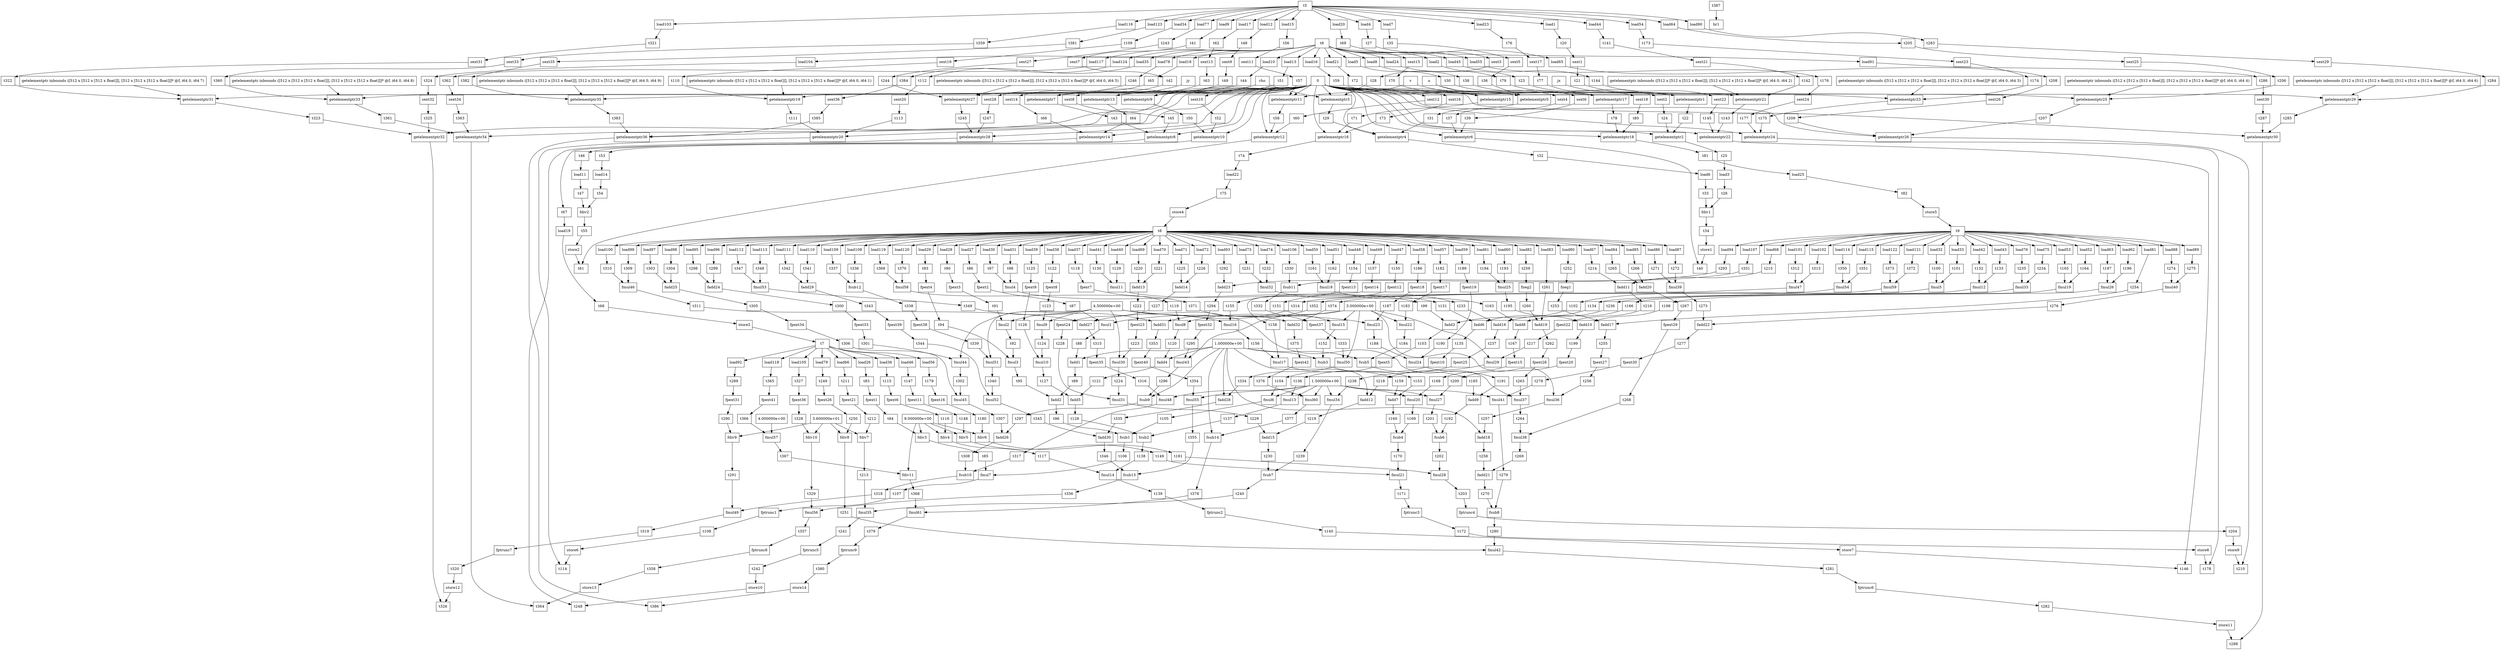 digraph G {
	Vertex1[shape=record, label="0"];
	Vertex2[shape=record, label="1.000000e+00"];
	Vertex3[shape=record, label="1.500000e+00"];
	Vertex4[shape=record, label="3.000000e+00"];
	Vertex5[shape=record, label="3.600000e+01"];
	Vertex6[shape=record, label="4.000000e+00"];
	Vertex7[shape=record, label="4.500000e+00"];
	Vertex8[shape=record, label="9.000000e+00"];
	Vertex9[shape=record, label="br1"];
	Vertex10[shape=record, label="fadd1"];
	Vertex11[shape=record, label="fadd10"];
	Vertex12[shape=record, label="fadd11"];
	Vertex13[shape=record, label="fadd12"];
	Vertex14[shape=record, label="fadd13"];
	Vertex15[shape=record, label="fadd14"];
	Vertex16[shape=record, label="fadd15"];
	Vertex17[shape=record, label="fadd16"];
	Vertex18[shape=record, label="fadd17"];
	Vertex19[shape=record, label="fadd18"];
	Vertex20[shape=record, label="fadd19"];
	Vertex21[shape=record, label="fadd2"];
	Vertex22[shape=record, label="fadd20"];
	Vertex23[shape=record, label="fadd21"];
	Vertex24[shape=record, label="fadd22"];
	Vertex25[shape=record, label="fadd23"];
	Vertex26[shape=record, label="fadd24"];
	Vertex27[shape=record, label="fadd25"];
	Vertex28[shape=record, label="fadd26"];
	Vertex29[shape=record, label="fadd27"];
	Vertex30[shape=record, label="fadd28"];
	Vertex31[shape=record, label="fadd29"];
	Vertex32[shape=record, label="fadd3"];
	Vertex33[shape=record, label="fadd30"];
	Vertex34[shape=record, label="fadd31"];
	Vertex35[shape=record, label="fadd32"];
	Vertex36[shape=record, label="fadd4"];
	Vertex37[shape=record, label="fadd5"];
	Vertex38[shape=record, label="fadd6"];
	Vertex39[shape=record, label="fadd7"];
	Vertex40[shape=record, label="fadd8"];
	Vertex41[shape=record, label="fadd9"];
	Vertex42[shape=record, label="fdiv1"];
	Vertex43[shape=record, label="fdiv10"];
	Vertex44[shape=record, label="fdiv11"];
	Vertex45[shape=record, label="fdiv2"];
	Vertex46[shape=record, label="fdiv3"];
	Vertex47[shape=record, label="fdiv4"];
	Vertex48[shape=record, label="fdiv5"];
	Vertex49[shape=record, label="fdiv6"];
	Vertex50[shape=record, label="fdiv7"];
	Vertex51[shape=record, label="fdiv8"];
	Vertex52[shape=record, label="fdiv9"];
	Vertex53[shape=record, label="fmul1"];
	Vertex54[shape=record, label="fmul10"];
	Vertex55[shape=record, label="fmul11"];
	Vertex56[shape=record, label="fmul12"];
	Vertex57[shape=record, label="fmul13"];
	Vertex58[shape=record, label="fmul14"];
	Vertex59[shape=record, label="fmul15"];
	Vertex60[shape=record, label="fmul16"];
	Vertex61[shape=record, label="fmul17"];
	Vertex62[shape=record, label="fmul18"];
	Vertex63[shape=record, label="fmul19"];
	Vertex64[shape=record, label="fmul2"];
	Vertex65[shape=record, label="fmul20"];
	Vertex66[shape=record, label="fmul21"];
	Vertex67[shape=record, label="fmul22"];
	Vertex68[shape=record, label="fmul23"];
	Vertex69[shape=record, label="fmul24"];
	Vertex70[shape=record, label="fmul25"];
	Vertex71[shape=record, label="fmul26"];
	Vertex72[shape=record, label="fmul27"];
	Vertex73[shape=record, label="fmul28"];
	Vertex74[shape=record, label="fmul29"];
	Vertex75[shape=record, label="fmul3"];
	Vertex76[shape=record, label="fmul30"];
	Vertex77[shape=record, label="fmul31"];
	Vertex78[shape=record, label="fmul32"];
	Vertex79[shape=record, label="fmul33"];
	Vertex80[shape=record, label="fmul34"];
	Vertex81[shape=record, label="fmul35"];
	Vertex82[shape=record, label="fmul36"];
	Vertex83[shape=record, label="fmul37"];
	Vertex84[shape=record, label="fmul38"];
	Vertex85[shape=record, label="fmul39"];
	Vertex86[shape=record, label="fmul4"];
	Vertex87[shape=record, label="fmul40"];
	Vertex88[shape=record, label="fmul41"];
	Vertex89[shape=record, label="fmul42"];
	Vertex90[shape=record, label="fmul43"];
	Vertex91[shape=record, label="fmul44"];
	Vertex92[shape=record, label="fmul45"];
	Vertex93[shape=record, label="fmul46"];
	Vertex94[shape=record, label="fmul47"];
	Vertex95[shape=record, label="fmul48"];
	Vertex96[shape=record, label="fmul49"];
	Vertex97[shape=record, label="fmul5"];
	Vertex98[shape=record, label="fmul50"];
	Vertex99[shape=record, label="fmul51"];
	Vertex100[shape=record, label="fmul52"];
	Vertex101[shape=record, label="fmul53"];
	Vertex102[shape=record, label="fmul54"];
	Vertex103[shape=record, label="fmul55"];
	Vertex104[shape=record, label="fmul56"];
	Vertex105[shape=record, label="fmul57"];
	Vertex106[shape=record, label="fmul58"];
	Vertex107[shape=record, label="fmul59"];
	Vertex108[shape=record, label="fmul6"];
	Vertex109[shape=record, label="fmul60"];
	Vertex110[shape=record, label="fmul61"];
	Vertex111[shape=record, label="fmul7"];
	Vertex112[shape=record, label="fmul8"];
	Vertex113[shape=record, label="fmul9"];
	Vertex114[shape=record, label="fneg1"];
	Vertex115[shape=record, label="fneg2"];
	Vertex116[shape=record, label="fpext1"];
	Vertex117[shape=record, label="fpext10"];
	Vertex118[shape=record, label="fpext11"];
	Vertex119[shape=record, label="fpext12"];
	Vertex120[shape=record, label="fpext13"];
	Vertex121[shape=record, label="fpext14"];
	Vertex122[shape=record, label="fpext15"];
	Vertex123[shape=record, label="fpext16"];
	Vertex124[shape=record, label="fpext17"];
	Vertex125[shape=record, label="fpext18"];
	Vertex126[shape=record, label="fpext19"];
	Vertex127[shape=record, label="fpext2"];
	Vertex128[shape=record, label="fpext20"];
	Vertex129[shape=record, label="fpext21"];
	Vertex130[shape=record, label="fpext22"];
	Vertex131[shape=record, label="fpext23"];
	Vertex132[shape=record, label="fpext24"];
	Vertex133[shape=record, label="fpext25"];
	Vertex134[shape=record, label="fpext26"];
	Vertex135[shape=record, label="fpext27"];
	Vertex136[shape=record, label="fpext28"];
	Vertex137[shape=record, label="fpext29"];
	Vertex138[shape=record, label="fpext3"];
	Vertex139[shape=record, label="fpext30"];
	Vertex140[shape=record, label="fpext31"];
	Vertex141[shape=record, label="fpext32"];
	Vertex142[shape=record, label="fpext33"];
	Vertex143[shape=record, label="fpext34"];
	Vertex144[shape=record, label="fpext35"];
	Vertex145[shape=record, label="fpext36"];
	Vertex146[shape=record, label="fpext37"];
	Vertex147[shape=record, label="fpext38"];
	Vertex148[shape=record, label="fpext39"];
	Vertex149[shape=record, label="fpext4"];
	Vertex150[shape=record, label="fpext40"];
	Vertex151[shape=record, label="fpext41"];
	Vertex152[shape=record, label="fpext42"];
	Vertex153[shape=record, label="fpext5"];
	Vertex154[shape=record, label="fpext6"];
	Vertex155[shape=record, label="fpext7"];
	Vertex156[shape=record, label="fpext8"];
	Vertex157[shape=record, label="fpext9"];
	Vertex158[shape=record, label="fptrunc1"];
	Vertex159[shape=record, label="fptrunc2"];
	Vertex160[shape=record, label="fptrunc3"];
	Vertex161[shape=record, label="fptrunc4"];
	Vertex162[shape=record, label="fptrunc5"];
	Vertex163[shape=record, label="fptrunc6"];
	Vertex164[shape=record, label="fptrunc7"];
	Vertex165[shape=record, label="fptrunc8"];
	Vertex166[shape=record, label="fptrunc9"];
	Vertex167[shape=record, label="fsub1"];
	Vertex168[shape=record, label="fsub10"];
	Vertex169[shape=record, label="fsub11"];
	Vertex170[shape=record, label="fsub12"];
	Vertex171[shape=record, label="fsub13"];
	Vertex172[shape=record, label="fsub14"];
	Vertex173[shape=record, label="fsub2"];
	Vertex174[shape=record, label="fsub3"];
	Vertex175[shape=record, label="fsub4"];
	Vertex176[shape=record, label="fsub5"];
	Vertex177[shape=record, label="fsub6"];
	Vertex178[shape=record, label="fsub7"];
	Vertex179[shape=record, label="fsub8"];
	Vertex180[shape=record, label="fsub9"];
	Vertex181[shape=record, label="getelementptr inbounds ([512 x [512 x [512 x float]]], [512 x [512 x [512 x float]]]* @f, i64 0, i64 1)"];
	Vertex182[shape=record, label="getelementptr inbounds ([512 x [512 x [512 x float]]], [512 x [512 x [512 x float]]]* @f, i64 0, i64 2)"];
	Vertex183[shape=record, label="getelementptr inbounds ([512 x [512 x [512 x float]]], [512 x [512 x [512 x float]]]* @f, i64 0, i64 3)"];
	Vertex184[shape=record, label="getelementptr inbounds ([512 x [512 x [512 x float]]], [512 x [512 x [512 x float]]]* @f, i64 0, i64 4)"];
	Vertex185[shape=record, label="getelementptr inbounds ([512 x [512 x [512 x float]]], [512 x [512 x [512 x float]]]* @f, i64 0, i64 5)"];
	Vertex186[shape=record, label="getelementptr inbounds ([512 x [512 x [512 x float]]], [512 x [512 x [512 x float]]]* @f, i64 0, i64 6)"];
	Vertex187[shape=record, label="getelementptr inbounds ([512 x [512 x [512 x float]]], [512 x [512 x [512 x float]]]* @f, i64 0, i64 7)"];
	Vertex188[shape=record, label="getelementptr inbounds ([512 x [512 x [512 x float]]], [512 x [512 x [512 x float]]]* @f, i64 0, i64 8)"];
	Vertex189[shape=record, label="getelementptr inbounds ([512 x [512 x [512 x float]]], [512 x [512 x [512 x float]]]* @f, i64 0, i64 9)"];
	Vertex190[shape=record, label="getelementptr1"];
	Vertex191[shape=record, label="getelementptr10"];
	Vertex192[shape=record, label="getelementptr11"];
	Vertex193[shape=record, label="getelementptr12"];
	Vertex194[shape=record, label="getelementptr13"];
	Vertex195[shape=record, label="getelementptr14"];
	Vertex196[shape=record, label="getelementptr15"];
	Vertex197[shape=record, label="getelementptr16"];
	Vertex198[shape=record, label="getelementptr17"];
	Vertex199[shape=record, label="getelementptr18"];
	Vertex200[shape=record, label="getelementptr19"];
	Vertex201[shape=record, label="getelementptr2"];
	Vertex202[shape=record, label="getelementptr20"];
	Vertex203[shape=record, label="getelementptr21"];
	Vertex204[shape=record, label="getelementptr22"];
	Vertex205[shape=record, label="getelementptr23"];
	Vertex206[shape=record, label="getelementptr24"];
	Vertex207[shape=record, label="getelementptr25"];
	Vertex208[shape=record, label="getelementptr26"];
	Vertex209[shape=record, label="getelementptr27"];
	Vertex210[shape=record, label="getelementptr28"];
	Vertex211[shape=record, label="getelementptr29"];
	Vertex212[shape=record, label="getelementptr3"];
	Vertex213[shape=record, label="getelementptr30"];
	Vertex214[shape=record, label="getelementptr31"];
	Vertex215[shape=record, label="getelementptr32"];
	Vertex216[shape=record, label="getelementptr33"];
	Vertex217[shape=record, label="getelementptr34"];
	Vertex218[shape=record, label="getelementptr35"];
	Vertex219[shape=record, label="getelementptr36"];
	Vertex220[shape=record, label="getelementptr4"];
	Vertex221[shape=record, label="getelementptr5"];
	Vertex222[shape=record, label="getelementptr6"];
	Vertex223[shape=record, label="getelementptr7"];
	Vertex224[shape=record, label="getelementptr8"];
	Vertex225[shape=record, label="getelementptr9"];
	Vertex226[shape=record, label="jx"];
	Vertex227[shape=record, label="jy"];
	Vertex228[shape=record, label="load1"];
	Vertex229[shape=record, label="load10"];
	Vertex230[shape=record, label="load100"];
	Vertex231[shape=record, label="load101"];
	Vertex232[shape=record, label="load102"];
	Vertex233[shape=record, label="load103"];
	Vertex234[shape=record, label="load104"];
	Vertex235[shape=record, label="load105"];
	Vertex236[shape=record, label="load106"];
	Vertex237[shape=record, label="load107"];
	Vertex238[shape=record, label="load108"];
	Vertex239[shape=record, label="load109"];
	Vertex240[shape=record, label="load11"];
	Vertex241[shape=record, label="load110"];
	Vertex242[shape=record, label="load111"];
	Vertex243[shape=record, label="load112"];
	Vertex244[shape=record, label="load113"];
	Vertex245[shape=record, label="load114"];
	Vertex246[shape=record, label="load115"];
	Vertex247[shape=record, label="load116"];
	Vertex248[shape=record, label="load117"];
	Vertex249[shape=record, label="load118"];
	Vertex250[shape=record, label="load119"];
	Vertex251[shape=record, label="load12"];
	Vertex252[shape=record, label="load120"];
	Vertex253[shape=record, label="load121"];
	Vertex254[shape=record, label="load122"];
	Vertex255[shape=record, label="load123"];
	Vertex256[shape=record, label="load124"];
	Vertex257[shape=record, label="load13"];
	Vertex258[shape=record, label="load14"];
	Vertex259[shape=record, label="load15"];
	Vertex260[shape=record, label="load16"];
	Vertex261[shape=record, label="load17"];
	Vertex262[shape=record, label="load18"];
	Vertex263[shape=record, label="load19"];
	Vertex264[shape=record, label="load2"];
	Vertex265[shape=record, label="load20"];
	Vertex266[shape=record, label="load21"];
	Vertex267[shape=record, label="load22"];
	Vertex268[shape=record, label="load23"];
	Vertex269[shape=record, label="load24"];
	Vertex270[shape=record, label="load25"];
	Vertex271[shape=record, label="load26"];
	Vertex272[shape=record, label="load27"];
	Vertex273[shape=record, label="load28"];
	Vertex274[shape=record, label="load29"];
	Vertex275[shape=record, label="load3"];
	Vertex276[shape=record, label="load30"];
	Vertex277[shape=record, label="load31"];
	Vertex278[shape=record, label="load32"];
	Vertex279[shape=record, label="load33"];
	Vertex280[shape=record, label="load34"];
	Vertex281[shape=record, label="load35"];
	Vertex282[shape=record, label="load36"];
	Vertex283[shape=record, label="load37"];
	Vertex284[shape=record, label="load38"];
	Vertex285[shape=record, label="load39"];
	Vertex286[shape=record, label="load4"];
	Vertex287[shape=record, label="load40"];
	Vertex288[shape=record, label="load41"];
	Vertex289[shape=record, label="load42"];
	Vertex290[shape=record, label="load43"];
	Vertex291[shape=record, label="load44"];
	Vertex292[shape=record, label="load45"];
	Vertex293[shape=record, label="load46"];
	Vertex294[shape=record, label="load47"];
	Vertex295[shape=record, label="load48"];
	Vertex296[shape=record, label="load49"];
	Vertex297[shape=record, label="load5"];
	Vertex298[shape=record, label="load50"];
	Vertex299[shape=record, label="load51"];
	Vertex300[shape=record, label="load52"];
	Vertex301[shape=record, label="load53"];
	Vertex302[shape=record, label="load54"];
	Vertex303[shape=record, label="load55"];
	Vertex304[shape=record, label="load56"];
	Vertex305[shape=record, label="load57"];
	Vertex306[shape=record, label="load58"];
	Vertex307[shape=record, label="load59"];
	Vertex308[shape=record, label="load6"];
	Vertex309[shape=record, label="load60"];
	Vertex310[shape=record, label="load61"];
	Vertex311[shape=record, label="load62"];
	Vertex312[shape=record, label="load63"];
	Vertex313[shape=record, label="load64"];
	Vertex314[shape=record, label="load65"];
	Vertex315[shape=record, label="load66"];
	Vertex316[shape=record, label="load67"];
	Vertex317[shape=record, label="load68"];
	Vertex318[shape=record, label="load69"];
	Vertex319[shape=record, label="load7"];
	Vertex320[shape=record, label="load70"];
	Vertex321[shape=record, label="load71"];
	Vertex322[shape=record, label="load72"];
	Vertex323[shape=record, label="load73"];
	Vertex324[shape=record, label="load74"];
	Vertex325[shape=record, label="load75"];
	Vertex326[shape=record, label="load76"];
	Vertex327[shape=record, label="load77"];
	Vertex328[shape=record, label="load78"];
	Vertex329[shape=record, label="load79"];
	Vertex330[shape=record, label="load8"];
	Vertex331[shape=record, label="load80"];
	Vertex332[shape=record, label="load81"];
	Vertex333[shape=record, label="load82"];
	Vertex334[shape=record, label="load83"];
	Vertex335[shape=record, label="load84"];
	Vertex336[shape=record, label="load85"];
	Vertex337[shape=record, label="load86"];
	Vertex338[shape=record, label="load87"];
	Vertex339[shape=record, label="load88"];
	Vertex340[shape=record, label="load89"];
	Vertex341[shape=record, label="load9"];
	Vertex342[shape=record, label="load90"];
	Vertex343[shape=record, label="load91"];
	Vertex344[shape=record, label="load92"];
	Vertex345[shape=record, label="load93"];
	Vertex346[shape=record, label="load94"];
	Vertex347[shape=record, label="load95"];
	Vertex348[shape=record, label="load96"];
	Vertex349[shape=record, label="load97"];
	Vertex350[shape=record, label="load98"];
	Vertex351[shape=record, label="load99"];
	Vertex352[shape=record, label="rho"];
	Vertex353[shape=record, label="sext1"];
	Vertex354[shape=record, label="sext10"];
	Vertex355[shape=record, label="sext11"];
	Vertex356[shape=record, label="sext12"];
	Vertex357[shape=record, label="sext13"];
	Vertex358[shape=record, label="sext14"];
	Vertex359[shape=record, label="sext15"];
	Vertex360[shape=record, label="sext16"];
	Vertex361[shape=record, label="sext17"];
	Vertex362[shape=record, label="sext18"];
	Vertex363[shape=record, label="sext19"];
	Vertex364[shape=record, label="sext2"];
	Vertex365[shape=record, label="sext20"];
	Vertex366[shape=record, label="sext21"];
	Vertex367[shape=record, label="sext22"];
	Vertex368[shape=record, label="sext23"];
	Vertex369[shape=record, label="sext24"];
	Vertex370[shape=record, label="sext25"];
	Vertex371[shape=record, label="sext26"];
	Vertex372[shape=record, label="sext27"];
	Vertex373[shape=record, label="sext28"];
	Vertex374[shape=record, label="sext29"];
	Vertex375[shape=record, label="sext3"];
	Vertex376[shape=record, label="sext30"];
	Vertex377[shape=record, label="sext31"];
	Vertex378[shape=record, label="sext32"];
	Vertex379[shape=record, label="sext33"];
	Vertex380[shape=record, label="sext34"];
	Vertex381[shape=record, label="sext35"];
	Vertex382[shape=record, label="sext36"];
	Vertex383[shape=record, label="sext4"];
	Vertex384[shape=record, label="sext5"];
	Vertex385[shape=record, label="sext6"];
	Vertex386[shape=record, label="sext7"];
	Vertex387[shape=record, label="sext8"];
	Vertex388[shape=record, label="sext9"];
	Vertex389[shape=record, label="store1"];
	Vertex390[shape=record, label="store10"];
	Vertex391[shape=record, label="store11"];
	Vertex392[shape=record, label="store12"];
	Vertex393[shape=record, label="store13"];
	Vertex394[shape=record, label="store14"];
	Vertex395[shape=record, label="store2"];
	Vertex396[shape=record, label="store3"];
	Vertex397[shape=record, label="store4"];
	Vertex398[shape=record, label="store5"];
	Vertex399[shape=record, label="store6"];
	Vertex400[shape=record, label="store7"];
	Vertex401[shape=record, label="store8"];
	Vertex402[shape=record, label="store9"];
	Vertex403[shape=record, label="t100"];
	Vertex404[shape=record, label="t101"];
	Vertex405[shape=record, label="t102"];
	Vertex406[shape=record, label="t103"];
	Vertex407[shape=record, label="t104"];
	Vertex408[shape=record, label="t105"];
	Vertex409[shape=record, label="t106"];
	Vertex410[shape=record, label="t107"];
	Vertex411[shape=record, label="t108"];
	Vertex412[shape=record, label="t109"];
	Vertex413[shape=record, label="t110"];
	Vertex414[shape=record, label="t111"];
	Vertex415[shape=record, label="t112"];
	Vertex416[shape=record, label="t113"];
	Vertex417[shape=record, label="t114"];
	Vertex418[shape=record, label="t115"];
	Vertex419[shape=record, label="t116"];
	Vertex420[shape=record, label="t117"];
	Vertex421[shape=record, label="t118"];
	Vertex422[shape=record, label="t119"];
	Vertex423[shape=record, label="t120"];
	Vertex424[shape=record, label="t121"];
	Vertex425[shape=record, label="t122"];
	Vertex426[shape=record, label="t123"];
	Vertex427[shape=record, label="t124"];
	Vertex428[shape=record, label="t125"];
	Vertex429[shape=record, label="t126"];
	Vertex430[shape=record, label="t127"];
	Vertex431[shape=record, label="t128"];
	Vertex432[shape=record, label="t129"];
	Vertex433[shape=record, label="t130"];
	Vertex434[shape=record, label="t131"];
	Vertex435[shape=record, label="t132"];
	Vertex436[shape=record, label="t133"];
	Vertex437[shape=record, label="t134"];
	Vertex438[shape=record, label="t135"];
	Vertex439[shape=record, label="t136"];
	Vertex440[shape=record, label="t137"];
	Vertex441[shape=record, label="t138"];
	Vertex442[shape=record, label="t139"];
	Vertex443[shape=record, label="t140"];
	Vertex444[shape=record, label="t141"];
	Vertex445[shape=record, label="t142"];
	Vertex446[shape=record, label="t143"];
	Vertex447[shape=record, label="t144"];
	Vertex448[shape=record, label="t145"];
	Vertex449[shape=record, label="t146"];
	Vertex450[shape=record, label="t147"];
	Vertex451[shape=record, label="t148"];
	Vertex452[shape=record, label="t149"];
	Vertex453[shape=record, label="t150"];
	Vertex454[shape=record, label="t151"];
	Vertex455[shape=record, label="t152"];
	Vertex456[shape=record, label="t153"];
	Vertex457[shape=record, label="t154"];
	Vertex458[shape=record, label="t155"];
	Vertex459[shape=record, label="t156"];
	Vertex460[shape=record, label="t157"];
	Vertex461[shape=record, label="t158"];
	Vertex462[shape=record, label="t159"];
	Vertex463[shape=record, label="t160"];
	Vertex464[shape=record, label="t161"];
	Vertex465[shape=record, label="t162"];
	Vertex466[shape=record, label="t163"];
	Vertex467[shape=record, label="t164"];
	Vertex468[shape=record, label="t165"];
	Vertex469[shape=record, label="t166"];
	Vertex470[shape=record, label="t167"];
	Vertex471[shape=record, label="t168"];
	Vertex472[shape=record, label="t169"];
	Vertex473[shape=record, label="t170"];
	Vertex474[shape=record, label="t171"];
	Vertex475[shape=record, label="t172"];
	Vertex476[shape=record, label="t173"];
	Vertex477[shape=record, label="t174"];
	Vertex478[shape=record, label="t175"];
	Vertex479[shape=record, label="t176"];
	Vertex480[shape=record, label="t177"];
	Vertex481[shape=record, label="t178"];
	Vertex482[shape=record, label="t179"];
	Vertex483[shape=record, label="t180"];
	Vertex484[shape=record, label="t181"];
	Vertex485[shape=record, label="t182"];
	Vertex486[shape=record, label="t183"];
	Vertex487[shape=record, label="t184"];
	Vertex488[shape=record, label="t185"];
	Vertex489[shape=record, label="t186"];
	Vertex490[shape=record, label="t187"];
	Vertex491[shape=record, label="t188"];
	Vertex492[shape=record, label="t189"];
	Vertex493[shape=record, label="t190"];
	Vertex494[shape=record, label="t191"];
	Vertex495[shape=record, label="t192"];
	Vertex496[shape=record, label="t193"];
	Vertex497[shape=record, label="t194"];
	Vertex498[shape=record, label="t195"];
	Vertex499[shape=record, label="t196"];
	Vertex500[shape=record, label="t197"];
	Vertex501[shape=record, label="t198"];
	Vertex502[shape=record, label="t199"];
	Vertex503[shape=record, label="t20"];
	Vertex504[shape=record, label="t200"];
	Vertex505[shape=record, label="t201"];
	Vertex506[shape=record, label="t202"];
	Vertex507[shape=record, label="t203"];
	Vertex508[shape=record, label="t204"];
	Vertex509[shape=record, label="t205"];
	Vertex510[shape=record, label="t206"];
	Vertex511[shape=record, label="t207"];
	Vertex512[shape=record, label="t208"];
	Vertex513[shape=record, label="t209"];
	Vertex514[shape=record, label="t21"];
	Vertex515[shape=record, label="t210"];
	Vertex516[shape=record, label="t211"];
	Vertex517[shape=record, label="t212"];
	Vertex518[shape=record, label="t213"];
	Vertex519[shape=record, label="t214"];
	Vertex520[shape=record, label="t215"];
	Vertex521[shape=record, label="t216"];
	Vertex522[shape=record, label="t217"];
	Vertex523[shape=record, label="t218"];
	Vertex524[shape=record, label="t219"];
	Vertex525[shape=record, label="t22"];
	Vertex526[shape=record, label="t220"];
	Vertex527[shape=record, label="t221"];
	Vertex528[shape=record, label="t222"];
	Vertex529[shape=record, label="t223"];
	Vertex530[shape=record, label="t224"];
	Vertex531[shape=record, label="t225"];
	Vertex532[shape=record, label="t226"];
	Vertex533[shape=record, label="t227"];
	Vertex534[shape=record, label="t228"];
	Vertex535[shape=record, label="t229"];
	Vertex536[shape=record, label="t23"];
	Vertex537[shape=record, label="t230"];
	Vertex538[shape=record, label="t231"];
	Vertex539[shape=record, label="t232"];
	Vertex540[shape=record, label="t233"];
	Vertex541[shape=record, label="t234"];
	Vertex542[shape=record, label="t235"];
	Vertex543[shape=record, label="t236"];
	Vertex544[shape=record, label="t237"];
	Vertex545[shape=record, label="t238"];
	Vertex546[shape=record, label="t239"];
	Vertex547[shape=record, label="t24"];
	Vertex548[shape=record, label="t240"];
	Vertex549[shape=record, label="t241"];
	Vertex550[shape=record, label="t242"];
	Vertex551[shape=record, label="t243"];
	Vertex552[shape=record, label="t244"];
	Vertex553[shape=record, label="t245"];
	Vertex554[shape=record, label="t246"];
	Vertex555[shape=record, label="t247"];
	Vertex556[shape=record, label="t248"];
	Vertex557[shape=record, label="t249"];
	Vertex558[shape=record, label="t25"];
	Vertex559[shape=record, label="t250"];
	Vertex560[shape=record, label="t251"];
	Vertex561[shape=record, label="t252"];
	Vertex562[shape=record, label="t253"];
	Vertex563[shape=record, label="t254"];
	Vertex564[shape=record, label="t255"];
	Vertex565[shape=record, label="t256"];
	Vertex566[shape=record, label="t257"];
	Vertex567[shape=record, label="t258"];
	Vertex568[shape=record, label="t259"];
	Vertex569[shape=record, label="t26"];
	Vertex570[shape=record, label="t260"];
	Vertex571[shape=record, label="t261"];
	Vertex572[shape=record, label="t262"];
	Vertex573[shape=record, label="t263"];
	Vertex574[shape=record, label="t264"];
	Vertex575[shape=record, label="t265"];
	Vertex576[shape=record, label="t266"];
	Vertex577[shape=record, label="t267"];
	Vertex578[shape=record, label="t268"];
	Vertex579[shape=record, label="t269"];
	Vertex580[shape=record, label="t27"];
	Vertex581[shape=record, label="t270"];
	Vertex582[shape=record, label="t271"];
	Vertex583[shape=record, label="t272"];
	Vertex584[shape=record, label="t273"];
	Vertex585[shape=record, label="t274"];
	Vertex586[shape=record, label="t275"];
	Vertex587[shape=record, label="t276"];
	Vertex588[shape=record, label="t277"];
	Vertex589[shape=record, label="t278"];
	Vertex590[shape=record, label="t279"];
	Vertex591[shape=record, label="t28"];
	Vertex592[shape=record, label="t280"];
	Vertex593[shape=record, label="t281"];
	Vertex594[shape=record, label="t282"];
	Vertex595[shape=record, label="t283"];
	Vertex596[shape=record, label="t284"];
	Vertex597[shape=record, label="t285"];
	Vertex598[shape=record, label="t286"];
	Vertex599[shape=record, label="t287"];
	Vertex600[shape=record, label="t288"];
	Vertex601[shape=record, label="t289"];
	Vertex602[shape=record, label="t29"];
	Vertex603[shape=record, label="t290"];
	Vertex604[shape=record, label="t291"];
	Vertex605[shape=record, label="t292"];
	Vertex606[shape=record, label="t293"];
	Vertex607[shape=record, label="t294"];
	Vertex608[shape=record, label="t295"];
	Vertex609[shape=record, label="t296"];
	Vertex610[shape=record, label="t297"];
	Vertex611[shape=record, label="t298"];
	Vertex612[shape=record, label="t299"];
	Vertex613[shape=record, label="t30"];
	Vertex614[shape=record, label="t300"];
	Vertex615[shape=record, label="t301"];
	Vertex616[shape=record, label="t302"];
	Vertex617[shape=record, label="t303"];
	Vertex618[shape=record, label="t304"];
	Vertex619[shape=record, label="t305"];
	Vertex620[shape=record, label="t306"];
	Vertex621[shape=record, label="t307"];
	Vertex622[shape=record, label="t308"];
	Vertex623[shape=record, label="t309"];
	Vertex624[shape=record, label="t31"];
	Vertex625[shape=record, label="t310"];
	Vertex626[shape=record, label="t311"];
	Vertex627[shape=record, label="t312"];
	Vertex628[shape=record, label="t313"];
	Vertex629[shape=record, label="t314"];
	Vertex630[shape=record, label="t315"];
	Vertex631[shape=record, label="t316"];
	Vertex632[shape=record, label="t317"];
	Vertex633[shape=record, label="t318"];
	Vertex634[shape=record, label="t319"];
	Vertex635[shape=record, label="t32"];
	Vertex636[shape=record, label="t320"];
	Vertex637[shape=record, label="t321"];
	Vertex638[shape=record, label="t322"];
	Vertex639[shape=record, label="t323"];
	Vertex640[shape=record, label="t324"];
	Vertex641[shape=record, label="t325"];
	Vertex642[shape=record, label="t326"];
	Vertex643[shape=record, label="t327"];
	Vertex644[shape=record, label="t328"];
	Vertex645[shape=record, label="t329"];
	Vertex646[shape=record, label="t33"];
	Vertex647[shape=record, label="t330"];
	Vertex648[shape=record, label="t331"];
	Vertex649[shape=record, label="t332"];
	Vertex650[shape=record, label="t333"];
	Vertex651[shape=record, label="t334"];
	Vertex652[shape=record, label="t335"];
	Vertex653[shape=record, label="t336"];
	Vertex654[shape=record, label="t337"];
	Vertex655[shape=record, label="t338"];
	Vertex656[shape=record, label="t339"];
	Vertex657[shape=record, label="t34"];
	Vertex658[shape=record, label="t340"];
	Vertex659[shape=record, label="t341"];
	Vertex660[shape=record, label="t342"];
	Vertex661[shape=record, label="t343"];
	Vertex662[shape=record, label="t344"];
	Vertex663[shape=record, label="t345"];
	Vertex664[shape=record, label="t346"];
	Vertex665[shape=record, label="t347"];
	Vertex666[shape=record, label="t348"];
	Vertex667[shape=record, label="t349"];
	Vertex668[shape=record, label="t35"];
	Vertex669[shape=record, label="t350"];
	Vertex670[shape=record, label="t351"];
	Vertex671[shape=record, label="t352"];
	Vertex672[shape=record, label="t353"];
	Vertex673[shape=record, label="t354"];
	Vertex674[shape=record, label="t355"];
	Vertex675[shape=record, label="t356"];
	Vertex676[shape=record, label="t357"];
	Vertex677[shape=record, label="t358"];
	Vertex678[shape=record, label="t359"];
	Vertex679[shape=record, label="t36"];
	Vertex680[shape=record, label="t360"];
	Vertex681[shape=record, label="t361"];
	Vertex682[shape=record, label="t362"];
	Vertex683[shape=record, label="t363"];
	Vertex684[shape=record, label="t364"];
	Vertex685[shape=record, label="t365"];
	Vertex686[shape=record, label="t366"];
	Vertex687[shape=record, label="t367"];
	Vertex688[shape=record, label="t368"];
	Vertex689[shape=record, label="t369"];
	Vertex690[shape=record, label="t37"];
	Vertex691[shape=record, label="t370"];
	Vertex692[shape=record, label="t371"];
	Vertex693[shape=record, label="t372"];
	Vertex694[shape=record, label="t373"];
	Vertex695[shape=record, label="t374"];
	Vertex696[shape=record, label="t375"];
	Vertex697[shape=record, label="t376"];
	Vertex698[shape=record, label="t377"];
	Vertex699[shape=record, label="t378"];
	Vertex700[shape=record, label="t379"];
	Vertex701[shape=record, label="t38"];
	Vertex702[shape=record, label="t380"];
	Vertex703[shape=record, label="t381"];
	Vertex704[shape=record, label="t382"];
	Vertex705[shape=record, label="t383"];
	Vertex706[shape=record, label="t384"];
	Vertex707[shape=record, label="t385"];
	Vertex708[shape=record, label="t386"];
	Vertex709[shape=record, label="t387"];
	Vertex710[shape=record, label="t39"];
	Vertex711[shape=record, label="t40"];
	Vertex712[shape=record, label="t41"];
	Vertex713[shape=record, label="t42"];
	Vertex714[shape=record, label="t43"];
	Vertex715[shape=record, label="t44"];
	Vertex716[shape=record, label="t45"];
	Vertex717[shape=record, label="t46"];
	Vertex718[shape=record, label="t47"];
	Vertex719[shape=record, label="t48"];
	Vertex720[shape=record, label="t49"];
	Vertex721[shape=record, label="t5"];
	Vertex722[shape=record, label="t50"];
	Vertex723[shape=record, label="t51"];
	Vertex724[shape=record, label="t52"];
	Vertex725[shape=record, label="t53"];
	Vertex726[shape=record, label="t54"];
	Vertex727[shape=record, label="t55"];
	Vertex728[shape=record, label="t56"];
	Vertex729[shape=record, label="t57"];
	Vertex730[shape=record, label="t58"];
	Vertex731[shape=record, label="t59"];
	Vertex732[shape=record, label="t6"];
	Vertex733[shape=record, label="t60"];
	Vertex734[shape=record, label="t61"];
	Vertex735[shape=record, label="t62"];
	Vertex736[shape=record, label="t63"];
	Vertex737[shape=record, label="t64"];
	Vertex738[shape=record, label="t65"];
	Vertex739[shape=record, label="t66"];
	Vertex740[shape=record, label="t67"];
	Vertex741[shape=record, label="t68"];
	Vertex742[shape=record, label="t69"];
	Vertex743[shape=record, label="t7"];
	Vertex744[shape=record, label="t70"];
	Vertex745[shape=record, label="t71"];
	Vertex746[shape=record, label="t72"];
	Vertex747[shape=record, label="t73"];
	Vertex748[shape=record, label="t74"];
	Vertex749[shape=record, label="t75"];
	Vertex750[shape=record, label="t76"];
	Vertex751[shape=record, label="t77"];
	Vertex752[shape=record, label="t78"];
	Vertex753[shape=record, label="t79"];
	Vertex754[shape=record, label="t8"];
	Vertex755[shape=record, label="t80"];
	Vertex756[shape=record, label="t81"];
	Vertex757[shape=record, label="t82"];
	Vertex758[shape=record, label="t83"];
	Vertex759[shape=record, label="t84"];
	Vertex760[shape=record, label="t85"];
	Vertex761[shape=record, label="t86"];
	Vertex762[shape=record, label="t87"];
	Vertex763[shape=record, label="t88"];
	Vertex764[shape=record, label="t89"];
	Vertex765[shape=record, label="t9"];
	Vertex766[shape=record, label="t90"];
	Vertex767[shape=record, label="t91"];
	Vertex768[shape=record, label="t92"];
	Vertex769[shape=record, label="t93"];
	Vertex770[shape=record, label="t94"];
	Vertex771[shape=record, label="t95"];
	Vertex772[shape=record, label="t96"];
	Vertex773[shape=record, label="t97"];
	Vertex774[shape=record, label="t98"];
	Vertex775[shape=record, label="t99"];
	Vertex776[shape=record, label="u"];
	Vertex777[shape=record, label="v"];
	Vertex228 -> Vertex503
	Vertex721 -> Vertex228
	Vertex353 -> Vertex514
	Vertex503 -> Vertex353
	Vertex190 -> Vertex525
	Vertex226 -> Vertex190
	Vertex1 -> Vertex190
	Vertex514 -> Vertex190
	Vertex264 -> Vertex536
	Vertex732 -> Vertex264
	Vertex364 -> Vertex547
	Vertex536 -> Vertex364
	Vertex201 -> Vertex558
	Vertex525 -> Vertex201
	Vertex1 -> Vertex201
	Vertex547 -> Vertex201
	Vertex275 -> Vertex569
	Vertex558 -> Vertex275
	Vertex286 -> Vertex580
	Vertex721 -> Vertex286
	Vertex375 -> Vertex591
	Vertex580 -> Vertex375
	Vertex212 -> Vertex602
	Vertex352 -> Vertex212
	Vertex1 -> Vertex212
	Vertex591 -> Vertex212
	Vertex297 -> Vertex613
	Vertex732 -> Vertex297
	Vertex383 -> Vertex624
	Vertex613 -> Vertex383
	Vertex220 -> Vertex635
	Vertex602 -> Vertex220
	Vertex1 -> Vertex220
	Vertex624 -> Vertex220
	Vertex308 -> Vertex646
	Vertex635 -> Vertex308
	Vertex42 -> Vertex657
	Vertex569 -> Vertex42
	Vertex646 -> Vertex42
	Vertex319 -> Vertex668
	Vertex721 -> Vertex319
	Vertex384 -> Vertex679
	Vertex668 -> Vertex384
	Vertex221 -> Vertex690
	Vertex776 -> Vertex221
	Vertex1 -> Vertex221
	Vertex679 -> Vertex221
	Vertex330 -> Vertex701
	Vertex732 -> Vertex330
	Vertex385 -> Vertex710
	Vertex701 -> Vertex385
	Vertex222 -> Vertex711
	Vertex690 -> Vertex222
	Vertex1 -> Vertex222
	Vertex710 -> Vertex222
	Vertex657 -> Vertex389
	Vertex389 -> Vertex711
	Vertex341 -> Vertex712
	Vertex721 -> Vertex341
	Vertex386 -> Vertex713
	Vertex712 -> Vertex386
	Vertex223 -> Vertex714
	Vertex227 -> Vertex223
	Vertex1 -> Vertex223
	Vertex713 -> Vertex223
	Vertex229 -> Vertex715
	Vertex732 -> Vertex229
	Vertex387 -> Vertex716
	Vertex715 -> Vertex387
	Vertex224 -> Vertex717
	Vertex714 -> Vertex224
	Vertex1 -> Vertex224
	Vertex716 -> Vertex224
	Vertex240 -> Vertex718
	Vertex717 -> Vertex240
	Vertex251 -> Vertex719
	Vertex721 -> Vertex251
	Vertex388 -> Vertex720
	Vertex719 -> Vertex388
	Vertex225 -> Vertex722
	Vertex352 -> Vertex225
	Vertex1 -> Vertex225
	Vertex720 -> Vertex225
	Vertex257 -> Vertex723
	Vertex732 -> Vertex257
	Vertex354 -> Vertex724
	Vertex723 -> Vertex354
	Vertex191 -> Vertex725
	Vertex722 -> Vertex191
	Vertex1 -> Vertex191
	Vertex724 -> Vertex191
	Vertex258 -> Vertex726
	Vertex725 -> Vertex258
	Vertex45 -> Vertex727
	Vertex718 -> Vertex45
	Vertex726 -> Vertex45
	Vertex259 -> Vertex728
	Vertex721 -> Vertex259
	Vertex355 -> Vertex729
	Vertex728 -> Vertex355
	Vertex192 -> Vertex730
	Vertex777 -> Vertex192
	Vertex1 -> Vertex192
	Vertex729 -> Vertex192
	Vertex260 -> Vertex731
	Vertex732 -> Vertex260
	Vertex356 -> Vertex733
	Vertex731 -> Vertex356
	Vertex193 -> Vertex734
	Vertex730 -> Vertex193
	Vertex1 -> Vertex193
	Vertex733 -> Vertex193
	Vertex727 -> Vertex395
	Vertex395 -> Vertex734
	Vertex261 -> Vertex735
	Vertex721 -> Vertex261
	Vertex357 -> Vertex736
	Vertex735 -> Vertex357
	Vertex194 -> Vertex737
	Vertex352 -> Vertex194
	Vertex1 -> Vertex194
	Vertex736 -> Vertex194
	Vertex262 -> Vertex738
	Vertex732 -> Vertex262
	Vertex358 -> Vertex739
	Vertex738 -> Vertex358
	Vertex195 -> Vertex740
	Vertex737 -> Vertex195
	Vertex1 -> Vertex195
	Vertex739 -> Vertex195
	Vertex263 -> Vertex741
	Vertex740 -> Vertex263
	Vertex741 -> Vertex396
	Vertex396 -> Vertex743
	Vertex265 -> Vertex742
	Vertex721 -> Vertex265
	Vertex359 -> Vertex744
	Vertex742 -> Vertex359
	Vertex196 -> Vertex745
	Vertex776 -> Vertex196
	Vertex1 -> Vertex196
	Vertex744 -> Vertex196
	Vertex266 -> Vertex746
	Vertex732 -> Vertex266
	Vertex360 -> Vertex747
	Vertex746 -> Vertex360
	Vertex197 -> Vertex748
	Vertex745 -> Vertex197
	Vertex1 -> Vertex197
	Vertex747 -> Vertex197
	Vertex267 -> Vertex749
	Vertex748 -> Vertex267
	Vertex749 -> Vertex397
	Vertex397 -> Vertex754
	Vertex268 -> Vertex750
	Vertex721 -> Vertex268
	Vertex361 -> Vertex751
	Vertex750 -> Vertex361
	Vertex198 -> Vertex752
	Vertex777 -> Vertex198
	Vertex1 -> Vertex198
	Vertex751 -> Vertex198
	Vertex269 -> Vertex753
	Vertex732 -> Vertex269
	Vertex362 -> Vertex755
	Vertex753 -> Vertex362
	Vertex199 -> Vertex756
	Vertex752 -> Vertex199
	Vertex1 -> Vertex199
	Vertex755 -> Vertex199
	Vertex270 -> Vertex757
	Vertex756 -> Vertex270
	Vertex757 -> Vertex398
	Vertex398 -> Vertex765
	Vertex271 -> Vertex758
	Vertex743 -> Vertex271
	Vertex116 -> Vertex759
	Vertex758 -> Vertex116
	Vertex46 -> Vertex760
	Vertex759 -> Vertex46
	Vertex8 -> Vertex46
	Vertex272 -> Vertex761
	Vertex754 -> Vertex272
	Vertex127 -> Vertex762
	Vertex761 -> Vertex127
	Vertex53 -> Vertex763
	Vertex4 -> Vertex53
	Vertex762 -> Vertex53
	Vertex10 -> Vertex764
	Vertex2 -> Vertex10
	Vertex763 -> Vertex10
	Vertex273 -> Vertex766
	Vertex754 -> Vertex273
	Vertex138 -> Vertex767
	Vertex766 -> Vertex138
	Vertex64 -> Vertex768
	Vertex7 -> Vertex64
	Vertex767 -> Vertex64
	Vertex274 -> Vertex769
	Vertex754 -> Vertex274
	Vertex149 -> Vertex770
	Vertex769 -> Vertex149
	Vertex75 -> Vertex771
	Vertex768 -> Vertex75
	Vertex770 -> Vertex75
	Vertex21 -> Vertex772
	Vertex764 -> Vertex21
	Vertex771 -> Vertex21
	Vertex276 -> Vertex773
	Vertex754 -> Vertex276
	Vertex277 -> Vertex774
	Vertex754 -> Vertex277
	Vertex86 -> Vertex775
	Vertex773 -> Vertex86
	Vertex774 -> Vertex86
	Vertex278 -> Vertex403
	Vertex765 -> Vertex278
	Vertex279 -> Vertex404
	Vertex765 -> Vertex279
	Vertex97 -> Vertex405
	Vertex403 -> Vertex97
	Vertex404 -> Vertex97
	Vertex32 -> Vertex406
	Vertex775 -> Vertex32
	Vertex405 -> Vertex32
	Vertex153 -> Vertex407
	Vertex406 -> Vertex153
	Vertex108 -> Vertex408
	Vertex3 -> Vertex108
	Vertex407 -> Vertex108
	Vertex167 -> Vertex409
	Vertex772 -> Vertex167
	Vertex408 -> Vertex167
	Vertex111 -> Vertex410
	Vertex760 -> Vertex111
	Vertex409 -> Vertex111
	Vertex158 -> Vertex411
	Vertex410 -> Vertex158
	Vertex280 -> Vertex412
	Vertex721 -> Vertex280
	Vertex363 -> Vertex413
	Vertex412 -> Vertex363
	Vertex200 -> Vertex414
	Vertex181 -> Vertex200
	Vertex1 -> Vertex200
	Vertex413 -> Vertex200
	Vertex281 -> Vertex415
	Vertex732 -> Vertex281
	Vertex365 -> Vertex416
	Vertex415 -> Vertex365
	Vertex202 -> Vertex417
	Vertex414 -> Vertex202
	Vertex1 -> Vertex202
	Vertex416 -> Vertex202
	Vertex411 -> Vertex399
	Vertex399 -> Vertex417
	Vertex282 -> Vertex418
	Vertex743 -> Vertex282
	Vertex154 -> Vertex419
	Vertex418 -> Vertex154
	Vertex47 -> Vertex420
	Vertex419 -> Vertex47
	Vertex8 -> Vertex47
	Vertex283 -> Vertex421
	Vertex754 -> Vertex283
	Vertex155 -> Vertex422
	Vertex421 -> Vertex155
	Vertex112 -> Vertex423
	Vertex4 -> Vertex112
	Vertex422 -> Vertex112
	Vertex36 -> Vertex424
	Vertex2 -> Vertex36
	Vertex423 -> Vertex36
	Vertex284 -> Vertex425
	Vertex754 -> Vertex284
	Vertex156 -> Vertex426
	Vertex425 -> Vertex156
	Vertex113 -> Vertex427
	Vertex7 -> Vertex113
	Vertex426 -> Vertex113
	Vertex285 -> Vertex428
	Vertex754 -> Vertex285
	Vertex157 -> Vertex429
	Vertex428 -> Vertex157
	Vertex54 -> Vertex430
	Vertex427 -> Vertex54
	Vertex429 -> Vertex54
	Vertex37 -> Vertex431
	Vertex424 -> Vertex37
	Vertex430 -> Vertex37
	Vertex287 -> Vertex432
	Vertex754 -> Vertex287
	Vertex288 -> Vertex433
	Vertex754 -> Vertex288
	Vertex55 -> Vertex434
	Vertex432 -> Vertex55
	Vertex433 -> Vertex55
	Vertex289 -> Vertex435
	Vertex765 -> Vertex289
	Vertex290 -> Vertex436
	Vertex765 -> Vertex290
	Vertex56 -> Vertex437
	Vertex435 -> Vertex56
	Vertex436 -> Vertex56
	Vertex38 -> Vertex438
	Vertex434 -> Vertex38
	Vertex437 -> Vertex38
	Vertex117 -> Vertex439
	Vertex438 -> Vertex117
	Vertex57 -> Vertex440
	Vertex3 -> Vertex57
	Vertex439 -> Vertex57
	Vertex173 -> Vertex441
	Vertex431 -> Vertex173
	Vertex440 -> Vertex173
	Vertex58 -> Vertex442
	Vertex420 -> Vertex58
	Vertex441 -> Vertex58
	Vertex159 -> Vertex443
	Vertex442 -> Vertex159
	Vertex291 -> Vertex444
	Vertex721 -> Vertex291
	Vertex366 -> Vertex445
	Vertex444 -> Vertex366
	Vertex203 -> Vertex446
	Vertex182 -> Vertex203
	Vertex1 -> Vertex203
	Vertex445 -> Vertex203
	Vertex292 -> Vertex447
	Vertex732 -> Vertex292
	Vertex367 -> Vertex448
	Vertex447 -> Vertex367
	Vertex204 -> Vertex449
	Vertex446 -> Vertex204
	Vertex1 -> Vertex204
	Vertex448 -> Vertex204
	Vertex443 -> Vertex400
	Vertex400 -> Vertex449
	Vertex293 -> Vertex450
	Vertex743 -> Vertex293
	Vertex118 -> Vertex451
	Vertex450 -> Vertex118
	Vertex48 -> Vertex452
	Vertex451 -> Vertex48
	Vertex8 -> Vertex48
	Vertex294 -> Vertex453
	Vertex754 -> Vertex294
	Vertex119 -> Vertex454
	Vertex453 -> Vertex119
	Vertex59 -> Vertex455
	Vertex4 -> Vertex59
	Vertex454 -> Vertex59
	Vertex174 -> Vertex456
	Vertex2 -> Vertex174
	Vertex455 -> Vertex174
	Vertex295 -> Vertex457
	Vertex754 -> Vertex295
	Vertex120 -> Vertex458
	Vertex457 -> Vertex120
	Vertex60 -> Vertex459
	Vertex7 -> Vertex60
	Vertex458 -> Vertex60
	Vertex296 -> Vertex460
	Vertex754 -> Vertex296
	Vertex121 -> Vertex461
	Vertex460 -> Vertex121
	Vertex61 -> Vertex462
	Vertex459 -> Vertex61
	Vertex461 -> Vertex61
	Vertex39 -> Vertex463
	Vertex456 -> Vertex39
	Vertex462 -> Vertex39
	Vertex298 -> Vertex464
	Vertex754 -> Vertex298
	Vertex299 -> Vertex465
	Vertex754 -> Vertex299
	Vertex62 -> Vertex466
	Vertex464 -> Vertex62
	Vertex465 -> Vertex62
	Vertex300 -> Vertex467
	Vertex765 -> Vertex300
	Vertex301 -> Vertex468
	Vertex765 -> Vertex301
	Vertex63 -> Vertex469
	Vertex467 -> Vertex63
	Vertex468 -> Vertex63
	Vertex40 -> Vertex470
	Vertex466 -> Vertex40
	Vertex469 -> Vertex40
	Vertex122 -> Vertex471
	Vertex470 -> Vertex122
	Vertex65 -> Vertex472
	Vertex3 -> Vertex65
	Vertex471 -> Vertex65
	Vertex175 -> Vertex473
	Vertex463 -> Vertex175
	Vertex472 -> Vertex175
	Vertex66 -> Vertex474
	Vertex452 -> Vertex66
	Vertex473 -> Vertex66
	Vertex160 -> Vertex475
	Vertex474 -> Vertex160
	Vertex302 -> Vertex476
	Vertex721 -> Vertex302
	Vertex368 -> Vertex477
	Vertex476 -> Vertex368
	Vertex205 -> Vertex478
	Vertex183 -> Vertex205
	Vertex1 -> Vertex205
	Vertex477 -> Vertex205
	Vertex303 -> Vertex479
	Vertex732 -> Vertex303
	Vertex369 -> Vertex480
	Vertex479 -> Vertex369
	Vertex206 -> Vertex481
	Vertex478 -> Vertex206
	Vertex1 -> Vertex206
	Vertex480 -> Vertex206
	Vertex475 -> Vertex401
	Vertex401 -> Vertex481
	Vertex304 -> Vertex482
	Vertex743 -> Vertex304
	Vertex123 -> Vertex483
	Vertex482 -> Vertex123
	Vertex49 -> Vertex484
	Vertex483 -> Vertex49
	Vertex8 -> Vertex49
	Vertex305 -> Vertex485
	Vertex754 -> Vertex305
	Vertex124 -> Vertex486
	Vertex485 -> Vertex124
	Vertex67 -> Vertex487
	Vertex4 -> Vertex67
	Vertex486 -> Vertex67
	Vertex176 -> Vertex488
	Vertex2 -> Vertex176
	Vertex487 -> Vertex176
	Vertex306 -> Vertex489
	Vertex754 -> Vertex306
	Vertex125 -> Vertex490
	Vertex489 -> Vertex125
	Vertex68 -> Vertex491
	Vertex7 -> Vertex68
	Vertex490 -> Vertex68
	Vertex307 -> Vertex492
	Vertex754 -> Vertex307
	Vertex126 -> Vertex493
	Vertex492 -> Vertex126
	Vertex69 -> Vertex494
	Vertex491 -> Vertex69
	Vertex493 -> Vertex69
	Vertex41 -> Vertex495
	Vertex488 -> Vertex41
	Vertex494 -> Vertex41
	Vertex309 -> Vertex496
	Vertex754 -> Vertex309
	Vertex310 -> Vertex497
	Vertex754 -> Vertex310
	Vertex70 -> Vertex498
	Vertex496 -> Vertex70
	Vertex497 -> Vertex70
	Vertex311 -> Vertex499
	Vertex765 -> Vertex311
	Vertex312 -> Vertex500
	Vertex765 -> Vertex312
	Vertex71 -> Vertex501
	Vertex499 -> Vertex71
	Vertex500 -> Vertex71
	Vertex11 -> Vertex502
	Vertex498 -> Vertex11
	Vertex501 -> Vertex11
	Vertex128 -> Vertex504
	Vertex502 -> Vertex128
	Vertex72 -> Vertex505
	Vertex3 -> Vertex72
	Vertex504 -> Vertex72
	Vertex177 -> Vertex506
	Vertex495 -> Vertex177
	Vertex505 -> Vertex177
	Vertex73 -> Vertex507
	Vertex484 -> Vertex73
	Vertex506 -> Vertex73
	Vertex161 -> Vertex508
	Vertex507 -> Vertex161
	Vertex313 -> Vertex509
	Vertex721 -> Vertex313
	Vertex370 -> Vertex510
	Vertex509 -> Vertex370
	Vertex207 -> Vertex511
	Vertex184 -> Vertex207
	Vertex1 -> Vertex207
	Vertex510 -> Vertex207
	Vertex314 -> Vertex512
	Vertex732 -> Vertex314
	Vertex371 -> Vertex513
	Vertex512 -> Vertex371
	Vertex208 -> Vertex515
	Vertex511 -> Vertex208
	Vertex1 -> Vertex208
	Vertex513 -> Vertex208
	Vertex508 -> Vertex402
	Vertex402 -> Vertex515
	Vertex315 -> Vertex516
	Vertex743 -> Vertex315
	Vertex129 -> Vertex517
	Vertex516 -> Vertex129
	Vertex50 -> Vertex518
	Vertex517 -> Vertex50
	Vertex5 -> Vertex50
	Vertex316 -> Vertex519
	Vertex754 -> Vertex316
	Vertex317 -> Vertex520
	Vertex765 -> Vertex317
	Vertex12 -> Vertex521
	Vertex519 -> Vertex12
	Vertex520 -> Vertex12
	Vertex130 -> Vertex522
	Vertex521 -> Vertex130
	Vertex74 -> Vertex523
	Vertex4 -> Vertex74
	Vertex522 -> Vertex74
	Vertex13 -> Vertex524
	Vertex2 -> Vertex13
	Vertex523 -> Vertex13
	Vertex318 -> Vertex526
	Vertex754 -> Vertex318
	Vertex320 -> Vertex527
	Vertex754 -> Vertex320
	Vertex14 -> Vertex528
	Vertex526 -> Vertex14
	Vertex527 -> Vertex14
	Vertex131 -> Vertex529
	Vertex528 -> Vertex131
	Vertex76 -> Vertex530
	Vertex7 -> Vertex76
	Vertex529 -> Vertex76
	Vertex321 -> Vertex531
	Vertex754 -> Vertex321
	Vertex322 -> Vertex532
	Vertex754 -> Vertex322
	Vertex15 -> Vertex533
	Vertex531 -> Vertex15
	Vertex532 -> Vertex15
	Vertex132 -> Vertex534
	Vertex533 -> Vertex132
	Vertex77 -> Vertex535
	Vertex530 -> Vertex77
	Vertex534 -> Vertex77
	Vertex16 -> Vertex537
	Vertex524 -> Vertex16
	Vertex535 -> Vertex16
	Vertex323 -> Vertex538
	Vertex754 -> Vertex323
	Vertex324 -> Vertex539
	Vertex754 -> Vertex324
	Vertex78 -> Vertex540
	Vertex538 -> Vertex78
	Vertex539 -> Vertex78
	Vertex325 -> Vertex541
	Vertex765 -> Vertex325
	Vertex326 -> Vertex542
	Vertex765 -> Vertex326
	Vertex79 -> Vertex543
	Vertex541 -> Vertex79
	Vertex542 -> Vertex79
	Vertex17 -> Vertex544
	Vertex540 -> Vertex17
	Vertex543 -> Vertex17
	Vertex133 -> Vertex545
	Vertex544 -> Vertex133
	Vertex80 -> Vertex546
	Vertex3 -> Vertex80
	Vertex545 -> Vertex80
	Vertex178 -> Vertex548
	Vertex537 -> Vertex178
	Vertex546 -> Vertex178
	Vertex81 -> Vertex549
	Vertex518 -> Vertex81
	Vertex548 -> Vertex81
	Vertex162 -> Vertex550
	Vertex549 -> Vertex162
	Vertex327 -> Vertex551
	Vertex721 -> Vertex327
	Vertex372 -> Vertex552
	Vertex551 -> Vertex372
	Vertex209 -> Vertex553
	Vertex185 -> Vertex209
	Vertex1 -> Vertex209
	Vertex552 -> Vertex209
	Vertex328 -> Vertex554
	Vertex732 -> Vertex328
	Vertex373 -> Vertex555
	Vertex554 -> Vertex373
	Vertex210 -> Vertex556
	Vertex553 -> Vertex210
	Vertex1 -> Vertex210
	Vertex555 -> Vertex210
	Vertex550 -> Vertex390
	Vertex390 -> Vertex556
	Vertex329 -> Vertex557
	Vertex743 -> Vertex329
	Vertex134 -> Vertex559
	Vertex557 -> Vertex134
	Vertex51 -> Vertex560
	Vertex559 -> Vertex51
	Vertex5 -> Vertex51
	Vertex331 -> Vertex561
	Vertex754 -> Vertex331
	Vertex114 -> Vertex562
	Vertex561 -> Vertex114
	Vertex332 -> Vertex563
	Vertex765 -> Vertex332
	Vertex18 -> Vertex564
	Vertex562 -> Vertex18
	Vertex563 -> Vertex18
	Vertex135 -> Vertex565
	Vertex564 -> Vertex135
	Vertex82 -> Vertex566
	Vertex4 -> Vertex82
	Vertex565 -> Vertex82
	Vertex19 -> Vertex567
	Vertex2 -> Vertex19
	Vertex566 -> Vertex19
	Vertex333 -> Vertex568
	Vertex754 -> Vertex333
	Vertex115 -> Vertex570
	Vertex568 -> Vertex115
	Vertex334 -> Vertex571
	Vertex754 -> Vertex334
	Vertex20 -> Vertex572
	Vertex570 -> Vertex20
	Vertex571 -> Vertex20
	Vertex136 -> Vertex573
	Vertex572 -> Vertex136
	Vertex83 -> Vertex574
	Vertex7 -> Vertex83
	Vertex573 -> Vertex83
	Vertex335 -> Vertex575
	Vertex754 -> Vertex335
	Vertex336 -> Vertex576
	Vertex754 -> Vertex336
	Vertex22 -> Vertex577
	Vertex575 -> Vertex22
	Vertex576 -> Vertex22
	Vertex137 -> Vertex578
	Vertex577 -> Vertex137
	Vertex84 -> Vertex579
	Vertex574 -> Vertex84
	Vertex578 -> Vertex84
	Vertex23 -> Vertex581
	Vertex567 -> Vertex23
	Vertex579 -> Vertex23
	Vertex337 -> Vertex582
	Vertex754 -> Vertex337
	Vertex338 -> Vertex583
	Vertex754 -> Vertex338
	Vertex85 -> Vertex584
	Vertex582 -> Vertex85
	Vertex583 -> Vertex85
	Vertex339 -> Vertex585
	Vertex765 -> Vertex339
	Vertex340 -> Vertex586
	Vertex765 -> Vertex340
	Vertex87 -> Vertex587
	Vertex585 -> Vertex87
	Vertex586 -> Vertex87
	Vertex24 -> Vertex588
	Vertex584 -> Vertex24
	Vertex587 -> Vertex24
	Vertex139 -> Vertex589
	Vertex588 -> Vertex139
	Vertex88 -> Vertex590
	Vertex3 -> Vertex88
	Vertex589 -> Vertex88
	Vertex179 -> Vertex592
	Vertex581 -> Vertex179
	Vertex590 -> Vertex179
	Vertex89 -> Vertex593
	Vertex560 -> Vertex89
	Vertex592 -> Vertex89
	Vertex163 -> Vertex594
	Vertex593 -> Vertex163
	Vertex342 -> Vertex595
	Vertex721 -> Vertex342
	Vertex374 -> Vertex596
	Vertex595 -> Vertex374
	Vertex211 -> Vertex597
	Vertex186 -> Vertex211
	Vertex1 -> Vertex211
	Vertex596 -> Vertex211
	Vertex343 -> Vertex598
	Vertex732 -> Vertex343
	Vertex376 -> Vertex599
	Vertex598 -> Vertex376
	Vertex213 -> Vertex600
	Vertex597 -> Vertex213
	Vertex1 -> Vertex213
	Vertex599 -> Vertex213
	Vertex594 -> Vertex391
	Vertex391 -> Vertex600
	Vertex344 -> Vertex601
	Vertex743 -> Vertex344
	Vertex140 -> Vertex603
	Vertex601 -> Vertex140
	Vertex52 -> Vertex604
	Vertex603 -> Vertex52
	Vertex5 -> Vertex52
	Vertex345 -> Vertex605
	Vertex754 -> Vertex345
	Vertex346 -> Vertex606
	Vertex765 -> Vertex346
	Vertex25 -> Vertex607
	Vertex605 -> Vertex25
	Vertex606 -> Vertex25
	Vertex141 -> Vertex608
	Vertex607 -> Vertex141
	Vertex90 -> Vertex609
	Vertex4 -> Vertex90
	Vertex608 -> Vertex90
	Vertex180 -> Vertex610
	Vertex2 -> Vertex180
	Vertex609 -> Vertex180
	Vertex347 -> Vertex611
	Vertex754 -> Vertex347
	Vertex348 -> Vertex612
	Vertex754 -> Vertex348
	Vertex26 -> Vertex614
	Vertex611 -> Vertex26
	Vertex612 -> Vertex26
	Vertex142 -> Vertex615
	Vertex614 -> Vertex142
	Vertex91 -> Vertex616
	Vertex7 -> Vertex91
	Vertex615 -> Vertex91
	Vertex349 -> Vertex617
	Vertex754 -> Vertex349
	Vertex350 -> Vertex618
	Vertex754 -> Vertex350
	Vertex27 -> Vertex619
	Vertex617 -> Vertex27
	Vertex618 -> Vertex27
	Vertex143 -> Vertex620
	Vertex619 -> Vertex143
	Vertex92 -> Vertex621
	Vertex616 -> Vertex92
	Vertex620 -> Vertex92
	Vertex28 -> Vertex622
	Vertex610 -> Vertex28
	Vertex621 -> Vertex28
	Vertex351 -> Vertex623
	Vertex754 -> Vertex351
	Vertex230 -> Vertex625
	Vertex754 -> Vertex230
	Vertex93 -> Vertex626
	Vertex623 -> Vertex93
	Vertex625 -> Vertex93
	Vertex231 -> Vertex627
	Vertex765 -> Vertex231
	Vertex232 -> Vertex628
	Vertex765 -> Vertex232
	Vertex94 -> Vertex629
	Vertex627 -> Vertex94
	Vertex628 -> Vertex94
	Vertex29 -> Vertex630
	Vertex626 -> Vertex29
	Vertex629 -> Vertex29
	Vertex144 -> Vertex631
	Vertex630 -> Vertex144
	Vertex95 -> Vertex632
	Vertex3 -> Vertex95
	Vertex631 -> Vertex95
	Vertex168 -> Vertex633
	Vertex622 -> Vertex168
	Vertex632 -> Vertex168
	Vertex96 -> Vertex634
	Vertex604 -> Vertex96
	Vertex633 -> Vertex96
	Vertex164 -> Vertex636
	Vertex634 -> Vertex164
	Vertex233 -> Vertex637
	Vertex721 -> Vertex233
	Vertex377 -> Vertex638
	Vertex637 -> Vertex377
	Vertex214 -> Vertex639
	Vertex187 -> Vertex214
	Vertex1 -> Vertex214
	Vertex638 -> Vertex214
	Vertex234 -> Vertex640
	Vertex732 -> Vertex234
	Vertex378 -> Vertex641
	Vertex640 -> Vertex378
	Vertex215 -> Vertex642
	Vertex639 -> Vertex215
	Vertex1 -> Vertex215
	Vertex641 -> Vertex215
	Vertex636 -> Vertex392
	Vertex392 -> Vertex642
	Vertex235 -> Vertex643
	Vertex743 -> Vertex235
	Vertex145 -> Vertex644
	Vertex643 -> Vertex145
	Vertex43 -> Vertex645
	Vertex644 -> Vertex43
	Vertex5 -> Vertex43
	Vertex236 -> Vertex647
	Vertex754 -> Vertex236
	Vertex237 -> Vertex648
	Vertex765 -> Vertex237
	Vertex169 -> Vertex649
	Vertex647 -> Vertex169
	Vertex648 -> Vertex169
	Vertex146 -> Vertex650
	Vertex649 -> Vertex146
	Vertex98 -> Vertex651
	Vertex4 -> Vertex98
	Vertex650 -> Vertex98
	Vertex30 -> Vertex652
	Vertex2 -> Vertex30
	Vertex651 -> Vertex30
	Vertex238 -> Vertex653
	Vertex754 -> Vertex238
	Vertex239 -> Vertex654
	Vertex754 -> Vertex239
	Vertex170 -> Vertex655
	Vertex653 -> Vertex170
	Vertex654 -> Vertex170
	Vertex147 -> Vertex656
	Vertex655 -> Vertex147
	Vertex99 -> Vertex658
	Vertex7 -> Vertex99
	Vertex656 -> Vertex99
	Vertex241 -> Vertex659
	Vertex754 -> Vertex241
	Vertex242 -> Vertex660
	Vertex754 -> Vertex242
	Vertex31 -> Vertex661
	Vertex659 -> Vertex31
	Vertex660 -> Vertex31
	Vertex148 -> Vertex662
	Vertex661 -> Vertex148
	Vertex100 -> Vertex663
	Vertex658 -> Vertex100
	Vertex662 -> Vertex100
	Vertex33 -> Vertex664
	Vertex652 -> Vertex33
	Vertex663 -> Vertex33
	Vertex243 -> Vertex665
	Vertex754 -> Vertex243
	Vertex244 -> Vertex666
	Vertex754 -> Vertex244
	Vertex101 -> Vertex667
	Vertex665 -> Vertex101
	Vertex666 -> Vertex101
	Vertex245 -> Vertex669
	Vertex765 -> Vertex245
	Vertex246 -> Vertex670
	Vertex765 -> Vertex246
	Vertex102 -> Vertex671
	Vertex669 -> Vertex102
	Vertex670 -> Vertex102
	Vertex34 -> Vertex672
	Vertex667 -> Vertex34
	Vertex671 -> Vertex34
	Vertex150 -> Vertex673
	Vertex672 -> Vertex150
	Vertex103 -> Vertex674
	Vertex3 -> Vertex103
	Vertex673 -> Vertex103
	Vertex171 -> Vertex675
	Vertex664 -> Vertex171
	Vertex674 -> Vertex171
	Vertex104 -> Vertex676
	Vertex645 -> Vertex104
	Vertex675 -> Vertex104
	Vertex165 -> Vertex677
	Vertex676 -> Vertex165
	Vertex247 -> Vertex678
	Vertex721 -> Vertex247
	Vertex379 -> Vertex680
	Vertex678 -> Vertex379
	Vertex216 -> Vertex681
	Vertex188 -> Vertex216
	Vertex1 -> Vertex216
	Vertex680 -> Vertex216
	Vertex248 -> Vertex682
	Vertex732 -> Vertex248
	Vertex380 -> Vertex683
	Vertex682 -> Vertex380
	Vertex217 -> Vertex684
	Vertex681 -> Vertex217
	Vertex1 -> Vertex217
	Vertex683 -> Vertex217
	Vertex677 -> Vertex393
	Vertex393 -> Vertex684
	Vertex249 -> Vertex685
	Vertex743 -> Vertex249
	Vertex151 -> Vertex686
	Vertex685 -> Vertex151
	Vertex105 -> Vertex687
	Vertex686 -> Vertex105
	Vertex6 -> Vertex105
	Vertex44 -> Vertex688
	Vertex687 -> Vertex44
	Vertex8 -> Vertex44
	Vertex250 -> Vertex689
	Vertex754 -> Vertex250
	Vertex252 -> Vertex691
	Vertex754 -> Vertex252
	Vertex106 -> Vertex692
	Vertex689 -> Vertex106
	Vertex691 -> Vertex106
	Vertex253 -> Vertex693
	Vertex765 -> Vertex253
	Vertex254 -> Vertex694
	Vertex765 -> Vertex254
	Vertex107 -> Vertex695
	Vertex693 -> Vertex107
	Vertex694 -> Vertex107
	Vertex35 -> Vertex696
	Vertex692 -> Vertex35
	Vertex695 -> Vertex35
	Vertex152 -> Vertex697
	Vertex696 -> Vertex152
	Vertex109 -> Vertex698
	Vertex3 -> Vertex109
	Vertex697 -> Vertex109
	Vertex172 -> Vertex699
	Vertex2 -> Vertex172
	Vertex698 -> Vertex172
	Vertex110 -> Vertex700
	Vertex688 -> Vertex110
	Vertex699 -> Vertex110
	Vertex166 -> Vertex702
	Vertex700 -> Vertex166
	Vertex255 -> Vertex703
	Vertex721 -> Vertex255
	Vertex381 -> Vertex704
	Vertex703 -> Vertex381
	Vertex218 -> Vertex705
	Vertex189 -> Vertex218
	Vertex1 -> Vertex218
	Vertex704 -> Vertex218
	Vertex256 -> Vertex706
	Vertex732 -> Vertex256
	Vertex382 -> Vertex707
	Vertex706 -> Vertex382
	Vertex219 -> Vertex708
	Vertex705 -> Vertex219
	Vertex1 -> Vertex219
	Vertex707 -> Vertex219
	Vertex702 -> Vertex394
	Vertex394 -> Vertex708
	Vertex709 -> Vertex9
}
